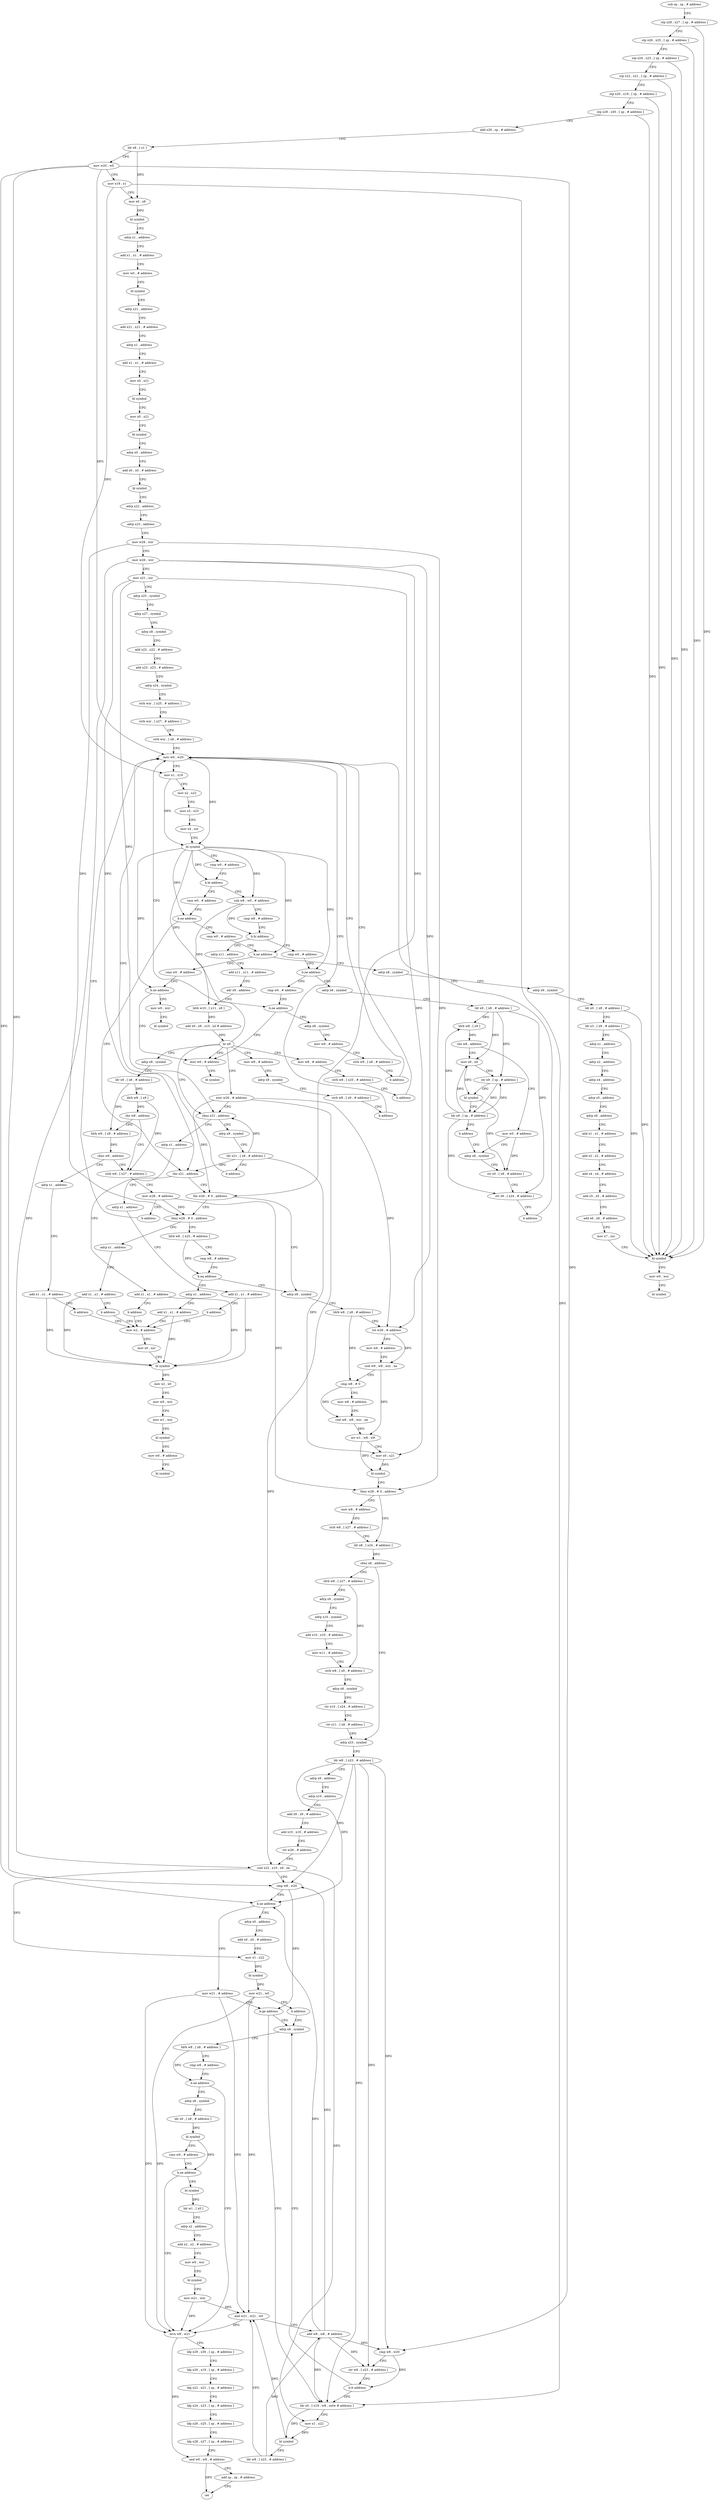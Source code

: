 digraph "func" {
"4201100" [label = "sub sp , sp , # address" ]
"4201104" [label = "stp x28 , x27 , [ sp , # address ]" ]
"4201108" [label = "stp x26 , x25 , [ sp , # address ]" ]
"4201112" [label = "stp x24 , x23 , [ sp , # address ]" ]
"4201116" [label = "stp x22 , x21 , [ sp , # address ]" ]
"4201120" [label = "stp x20 , x19 , [ sp , # address ]" ]
"4201124" [label = "stp x29 , x30 , [ sp , # address ]" ]
"4201128" [label = "add x29 , sp , # address" ]
"4201132" [label = "ldr x8 , [ x1 ]" ]
"4201136" [label = "mov w20 , w0" ]
"4201140" [label = "mov x19 , x1" ]
"4201144" [label = "mov x0 , x8" ]
"4201148" [label = "bl symbol" ]
"4201152" [label = "adrp x1 , address" ]
"4201156" [label = "add x1 , x1 , # address" ]
"4201160" [label = "mov w0 , # address" ]
"4201164" [label = "bl symbol" ]
"4201168" [label = "adrp x21 , address" ]
"4201172" [label = "add x21 , x21 , # address" ]
"4201176" [label = "adrp x1 , address" ]
"4201180" [label = "add x1 , x1 , # address" ]
"4201184" [label = "mov x0 , x21" ]
"4201188" [label = "bl symbol" ]
"4201192" [label = "mov x0 , x21" ]
"4201196" [label = "bl symbol" ]
"4201200" [label = "adrp x0 , address" ]
"4201204" [label = "add x0 , x0 , # address" ]
"4201208" [label = "bl symbol" ]
"4201212" [label = "adrp x22 , address" ]
"4201216" [label = "adrp x23 , address" ]
"4201220" [label = "mov w28 , wzr" ]
"4201224" [label = "mov w26 , wzr" ]
"4201228" [label = "mov x21 , xzr" ]
"4201232" [label = "adrp x25 , symbol" ]
"4201236" [label = "adrp x27 , symbol" ]
"4201240" [label = "adrp x8 , symbol" ]
"4201244" [label = "add x22 , x22 , # address" ]
"4201248" [label = "add x23 , x23 , # address" ]
"4201252" [label = "adrp x24 , symbol" ]
"4201256" [label = "strb wzr , [ x25 , # address ]" ]
"4201260" [label = "strb wzr , [ x27 , # address ]" ]
"4201264" [label = "strb wzr , [ x8 , # address ]" ]
"4201268" [label = "mov w0 , w20" ]
"4201508" [label = "cmn w0 , # address" ]
"4201512" [label = "b.ne address" ]
"4201852" [label = "cmn w0 , # address" ]
"4201516" [label = "cbz x21 , address" ]
"4201300" [label = "sub w8 , w0 , # address" ]
"4201304" [label = "cmp w8 , # address" ]
"4201308" [label = "b.hi address" ]
"4201356" [label = "cmp w0 , # address" ]
"4201312" [label = "adrp x11 , address" ]
"4201856" [label = "b.ne address" ]
"4201932" [label = "cmn w0 , # address" ]
"4201860" [label = "adrp x8 , symbol" ]
"4201972" [label = "adrp x1 , address" ]
"4201520" [label = "tbz w26 , # 0 , address" ]
"4201360" [label = "b.ne address" ]
"4201464" [label = "cmp w0 , # address" ]
"4201364" [label = "adrp x8 , symbol" ]
"4201316" [label = "add x11 , x11 , # address" ]
"4201320" [label = "adr x9 , address" ]
"4201324" [label = "ldrb w10 , [ x11 , x8 ]" ]
"4201328" [label = "add x9 , x9 , x10 , lsl # address" ]
"4201332" [label = "br x9" ]
"4201336" [label = "mov w26 , # address" ]
"4201340" [label = "cbnz x21 , address" ]
"4201400" [label = "mov w8 , # address" ]
"4201416" [label = "adrp x8 , symbol" ]
"4201452" [label = "mov w8 , # address" ]
"4201984" [label = "mov w0 , # address" ]
"4201936" [label = "b.ne address" ]
"4201940" [label = "mov w0 , wzr" ]
"4201864" [label = "adrp x9 , symbol" ]
"4201868" [label = "ldr x0 , [ x8 , # address ]" ]
"4201872" [label = "ldr x3 , [ x9 , # address ]" ]
"4201876" [label = "adrp x1 , address" ]
"4201880" [label = "adrp x2 , address" ]
"4201884" [label = "adrp x4 , address" ]
"4201888" [label = "adrp x5 , address" ]
"4201892" [label = "adrp x6 , address" ]
"4201896" [label = "add x1 , x1 , # address" ]
"4201900" [label = "add x2 , x2 , # address" ]
"4201904" [label = "add x4 , x4 , # address" ]
"4201908" [label = "add x5 , x5 , # address" ]
"4201912" [label = "add x6 , x6 , # address" ]
"4201916" [label = "mov x7 , xzr" ]
"4201920" [label = "bl symbol" ]
"4201924" [label = "mov w0 , wzr" ]
"4201928" [label = "bl symbol" ]
"4201976" [label = "add x1 , x1 , # address" ]
"4201980" [label = "b address" ]
"4202012" [label = "mov w2 , # address" ]
"4201540" [label = "adrp x8 , symbol" ]
"4201524" [label = "tbnz w28 , # 0 , address" ]
"4201468" [label = "b.ne address" ]
"4201472" [label = "adrp x8 , symbol" ]
"4201368" [label = "ldr x9 , [ x8 , # address ]" ]
"4201372" [label = "ldrb w8 , [ x9 ]" ]
"4201376" [label = "cbz w8 , address" ]
"4201488" [label = "mov w0 , # address" ]
"4201380" [label = "mov x0 , x9" ]
"4201272" [label = "mov x1 , x19" ]
"4201276" [label = "mov x2 , x22" ]
"4201280" [label = "mov x3 , x23" ]
"4201284" [label = "mov x4 , xzr" ]
"4201288" [label = "bl symbol" ]
"4201292" [label = "cmp w0 , # address" ]
"4201296" [label = "b.le address" ]
"4201948" [label = "adrp x1 , address" ]
"4201344" [label = "adrp x8 , symbol" ]
"4201404" [label = "adrp x9 , symbol" ]
"4201408" [label = "strb w8 , [ x9 , # address ]" ]
"4201412" [label = "b address" ]
"4201420" [label = "ldr x9 , [ x8 , # address ]" ]
"4201424" [label = "ldrb w8 , [ x9 ]" ]
"4201428" [label = "cbz w8 , address" ]
"4201440" [label = "strb w8 , [ x27 , # address ]" ]
"4201432" [label = "ldrb w9 , [ x9 , # address ]" ]
"4201456" [label = "strb w8 , [ x25 , # address ]" ]
"4201460" [label = "b address" ]
"4201988" [label = "bl symbol" ]
"4201944" [label = "bl symbol" ]
"4202016" [label = "mov x0 , xzr" ]
"4202020" [label = "bl symbol" ]
"4202024" [label = "mov x2 , x0" ]
"4202028" [label = "mov w0 , wzr" ]
"4202032" [label = "mov w1 , wzr" ]
"4202036" [label = "bl symbol" ]
"4202040" [label = "mov w0 , # address" ]
"4202044" [label = "bl symbol" ]
"4201544" [label = "ldrb w8 , [ x8 , # address ]" ]
"4201548" [label = "tst w26 , # address" ]
"4201552" [label = "mov w9 , # address" ]
"4201556" [label = "csel w9 , w9 , wzr , ne" ]
"4201560" [label = "cmp w8 , # 0" ]
"4201564" [label = "mov w8 , # address" ]
"4201568" [label = "csel w8 , w8 , wzr , ne" ]
"4201572" [label = "orr w1 , w8 , w9" ]
"4201576" [label = "mov x0 , x21" ]
"4201580" [label = "bl symbol" ]
"4201584" [label = "tbnz w28 , # 0 , address" ]
"4201596" [label = "ldr x8 , [ x24 , # address ]" ]
"4201588" [label = "mov w8 , # address" ]
"4201992" [label = "adrp x1 , address" ]
"4201528" [label = "ldrb w8 , [ x25 , # address ]" ]
"4201476" [label = "mov w9 , # address" ]
"4201480" [label = "strb w9 , [ x8 , # address ]" ]
"4201484" [label = "b address" ]
"4201492" [label = "adrp x8 , symbol" ]
"4201384" [label = "str x9 , [ sp , # address ]" ]
"4201388" [label = "bl symbol" ]
"4201392" [label = "ldr x9 , [ sp , # address ]" ]
"4201396" [label = "b address" ]
"4201952" [label = "add x1 , x1 , # address" ]
"4201956" [label = "b address" ]
"4201348" [label = "ldr x21 , [ x8 , # address ]" ]
"4201352" [label = "b address" ]
"4201444" [label = "mov w28 , # address" ]
"4201448" [label = "b address" ]
"4201436" [label = "cbnz w9 , address" ]
"4201960" [label = "adrp x1 , address" ]
"4201600" [label = "cbnz x8 , address" ]
"4201640" [label = "adrp x23 , symbol" ]
"4201604" [label = "ldrb w8 , [ x27 , # address ]" ]
"4201592" [label = "strb w8 , [ x27 , # address ]" ]
"4201996" [label = "add x1 , x1 , # address" ]
"4202000" [label = "b address" ]
"4201532" [label = "cmp w8 , # address" ]
"4201536" [label = "b.eq address" ]
"4202004" [label = "adrp x1 , address" ]
"4201496" [label = "str x0 , [ x8 , # address ]" ]
"4201500" [label = "str x9 , [ x24 , # address ]" ]
"4201504" [label = "b address" ]
"4201964" [label = "add x1 , x1 , # address" ]
"4201968" [label = "b address" ]
"4201644" [label = "ldr w8 , [ x23 , # address ]" ]
"4201648" [label = "adrp x9 , address" ]
"4201652" [label = "adrp x10 , address" ]
"4201656" [label = "add x9 , x9 , # address" ]
"4201660" [label = "add x10 , x10 , # address" ]
"4201664" [label = "tst w26 , # address" ]
"4201668" [label = "csel x22 , x10 , x9 , ne" ]
"4201672" [label = "cmp w8 , w20" ]
"4201676" [label = "b.ne address" ]
"4201704" [label = "mov w21 , # address" ]
"4201680" [label = "adrp x0 , address" ]
"4201608" [label = "adrp x9 , symbol" ]
"4201612" [label = "adrp x10 , symbol" ]
"4201616" [label = "add x10 , x10 , # address" ]
"4201620" [label = "mov w11 , # address" ]
"4201624" [label = "strb w8 , [ x9 , # address ]" ]
"4201628" [label = "adrp x8 , symbol" ]
"4201632" [label = "str x10 , [ x24 , # address ]" ]
"4201636" [label = "str x11 , [ x8 , # address ]" ]
"4202008" [label = "add x1 , x1 , # address" ]
"4201708" [label = "b.ge address" ]
"4201748" [label = "adrp x8 , symbol" ]
"4201712" [label = "ldr x0 , [ x19 , w8 , sxtw # address ]" ]
"4201684" [label = "add x0 , x0 , # address" ]
"4201688" [label = "mov x1 , x22" ]
"4201692" [label = "bl symbol" ]
"4201696" [label = "mov w21 , w0" ]
"4201700" [label = "b address" ]
"4201752" [label = "ldrb w8 , [ x8 , # address ]" ]
"4201756" [label = "cmp w8 , # address" ]
"4201760" [label = "b.ne address" ]
"4201812" [label = "mvn w8 , w21" ]
"4201764" [label = "adrp x8 , symbol" ]
"4201716" [label = "mov x1 , x22" ]
"4201720" [label = "bl symbol" ]
"4201724" [label = "ldr w8 , [ x23 , # address ]" ]
"4201728" [label = "and w21 , w21 , w0" ]
"4201732" [label = "add w8 , w8 , # address" ]
"4201736" [label = "cmp w8 , w20" ]
"4201740" [label = "str w8 , [ x23 , # address ]" ]
"4201744" [label = "b.lt address" ]
"4201816" [label = "ldp x29 , x30 , [ sp , # address ]" ]
"4201820" [label = "ldp x20 , x19 , [ sp , # address ]" ]
"4201824" [label = "ldp x22 , x21 , [ sp , # address ]" ]
"4201828" [label = "ldp x24 , x23 , [ sp , # address ]" ]
"4201832" [label = "ldp x26 , x25 , [ sp , # address ]" ]
"4201836" [label = "ldp x28 , x27 , [ sp , # address ]" ]
"4201840" [label = "and w0 , w8 , # address" ]
"4201844" [label = "add sp , sp , # address" ]
"4201848" [label = "ret" ]
"4201768" [label = "ldr x0 , [ x8 , # address ]" ]
"4201772" [label = "bl symbol" ]
"4201776" [label = "cmn w0 , # address" ]
"4201780" [label = "b.ne address" ]
"4201784" [label = "bl symbol" ]
"4201788" [label = "ldr w1 , [ x0 ]" ]
"4201792" [label = "adrp x2 , address" ]
"4201796" [label = "add x2 , x2 , # address" ]
"4201800" [label = "mov w0 , wzr" ]
"4201804" [label = "bl symbol" ]
"4201808" [label = "mov w21 , wzr" ]
"4201100" -> "4201104" [ label = "CFG" ]
"4201104" -> "4201108" [ label = "CFG" ]
"4201104" -> "4201920" [ label = "DFG" ]
"4201108" -> "4201112" [ label = "CFG" ]
"4201108" -> "4201920" [ label = "DFG" ]
"4201112" -> "4201116" [ label = "CFG" ]
"4201112" -> "4201920" [ label = "DFG" ]
"4201116" -> "4201120" [ label = "CFG" ]
"4201116" -> "4201920" [ label = "DFG" ]
"4201120" -> "4201124" [ label = "CFG" ]
"4201120" -> "4201920" [ label = "DFG" ]
"4201124" -> "4201128" [ label = "CFG" ]
"4201124" -> "4201920" [ label = "DFG" ]
"4201128" -> "4201132" [ label = "CFG" ]
"4201132" -> "4201136" [ label = "CFG" ]
"4201132" -> "4201144" [ label = "DFG" ]
"4201136" -> "4201140" [ label = "CFG" ]
"4201136" -> "4201268" [ label = "DFG" ]
"4201136" -> "4201672" [ label = "DFG" ]
"4201136" -> "4201676" [ label = "DFG" ]
"4201136" -> "4201736" [ label = "DFG" ]
"4201140" -> "4201144" [ label = "CFG" ]
"4201140" -> "4201272" [ label = "DFG" ]
"4201140" -> "4201712" [ label = "DFG" ]
"4201144" -> "4201148" [ label = "DFG" ]
"4201148" -> "4201152" [ label = "CFG" ]
"4201152" -> "4201156" [ label = "CFG" ]
"4201156" -> "4201160" [ label = "CFG" ]
"4201160" -> "4201164" [ label = "CFG" ]
"4201164" -> "4201168" [ label = "CFG" ]
"4201168" -> "4201172" [ label = "CFG" ]
"4201172" -> "4201176" [ label = "CFG" ]
"4201176" -> "4201180" [ label = "CFG" ]
"4201180" -> "4201184" [ label = "CFG" ]
"4201184" -> "4201188" [ label = "CFG" ]
"4201188" -> "4201192" [ label = "CFG" ]
"4201192" -> "4201196" [ label = "CFG" ]
"4201196" -> "4201200" [ label = "CFG" ]
"4201200" -> "4201204" [ label = "CFG" ]
"4201204" -> "4201208" [ label = "CFG" ]
"4201208" -> "4201212" [ label = "CFG" ]
"4201212" -> "4201216" [ label = "CFG" ]
"4201216" -> "4201220" [ label = "CFG" ]
"4201220" -> "4201224" [ label = "CFG" ]
"4201220" -> "4201524" [ label = "DFG" ]
"4201220" -> "4201584" [ label = "DFG" ]
"4201224" -> "4201228" [ label = "CFG" ]
"4201224" -> "4201520" [ label = "DFG" ]
"4201224" -> "4201548" [ label = "DFG" ]
"4201224" -> "4201668" [ label = "DFG" ]
"4201228" -> "4201232" [ label = "CFG" ]
"4201228" -> "4201516" [ label = "DFG" ]
"4201228" -> "4201340" [ label = "DFG" ]
"4201228" -> "4201576" [ label = "DFG" ]
"4201232" -> "4201236" [ label = "CFG" ]
"4201236" -> "4201240" [ label = "CFG" ]
"4201240" -> "4201244" [ label = "CFG" ]
"4201244" -> "4201248" [ label = "CFG" ]
"4201248" -> "4201252" [ label = "CFG" ]
"4201252" -> "4201256" [ label = "CFG" ]
"4201256" -> "4201260" [ label = "CFG" ]
"4201260" -> "4201264" [ label = "CFG" ]
"4201264" -> "4201268" [ label = "CFG" ]
"4201268" -> "4201272" [ label = "CFG" ]
"4201268" -> "4201288" [ label = "DFG" ]
"4201508" -> "4201512" [ label = "CFG" ]
"4201512" -> "4201852" [ label = "CFG" ]
"4201512" -> "4201516" [ label = "CFG" ]
"4201852" -> "4201856" [ label = "CFG" ]
"4201516" -> "4201972" [ label = "CFG" ]
"4201516" -> "4201520" [ label = "CFG" ]
"4201300" -> "4201304" [ label = "CFG" ]
"4201300" -> "4201308" [ label = "DFG" ]
"4201300" -> "4201324" [ label = "DFG" ]
"4201304" -> "4201308" [ label = "CFG" ]
"4201308" -> "4201356" [ label = "CFG" ]
"4201308" -> "4201312" [ label = "CFG" ]
"4201356" -> "4201360" [ label = "CFG" ]
"4201312" -> "4201316" [ label = "CFG" ]
"4201856" -> "4201932" [ label = "CFG" ]
"4201856" -> "4201860" [ label = "CFG" ]
"4201932" -> "4201936" [ label = "CFG" ]
"4201860" -> "4201864" [ label = "CFG" ]
"4201972" -> "4201976" [ label = "CFG" ]
"4201520" -> "4201540" [ label = "CFG" ]
"4201520" -> "4201524" [ label = "CFG" ]
"4201360" -> "4201464" [ label = "CFG" ]
"4201360" -> "4201364" [ label = "CFG" ]
"4201464" -> "4201468" [ label = "CFG" ]
"4201364" -> "4201368" [ label = "CFG" ]
"4201316" -> "4201320" [ label = "CFG" ]
"4201320" -> "4201324" [ label = "CFG" ]
"4201324" -> "4201328" [ label = "DFG" ]
"4201328" -> "4201332" [ label = "DFG" ]
"4201332" -> "4201268" [ label = "CFG" ]
"4201332" -> "4201336" [ label = "CFG" ]
"4201332" -> "4201340" [ label = "CFG" ]
"4201332" -> "4201400" [ label = "CFG" ]
"4201332" -> "4201416" [ label = "CFG" ]
"4201332" -> "4201452" [ label = "CFG" ]
"4201332" -> "4201984" [ label = "CFG" ]
"4201336" -> "4201340" [ label = "CFG" ]
"4201336" -> "4201520" [ label = "DFG" ]
"4201336" -> "4201548" [ label = "DFG" ]
"4201336" -> "4201668" [ label = "DFG" ]
"4201340" -> "4201948" [ label = "CFG" ]
"4201340" -> "4201344" [ label = "CFG" ]
"4201400" -> "4201404" [ label = "CFG" ]
"4201416" -> "4201420" [ label = "CFG" ]
"4201452" -> "4201456" [ label = "CFG" ]
"4201984" -> "4201988" [ label = "CFG" ]
"4201936" -> "4201984" [ label = "CFG" ]
"4201936" -> "4201940" [ label = "CFG" ]
"4201940" -> "4201944" [ label = "CFG" ]
"4201864" -> "4201868" [ label = "CFG" ]
"4201868" -> "4201872" [ label = "CFG" ]
"4201868" -> "4201920" [ label = "DFG" ]
"4201872" -> "4201876" [ label = "CFG" ]
"4201872" -> "4201920" [ label = "DFG" ]
"4201876" -> "4201880" [ label = "CFG" ]
"4201880" -> "4201884" [ label = "CFG" ]
"4201884" -> "4201888" [ label = "CFG" ]
"4201888" -> "4201892" [ label = "CFG" ]
"4201892" -> "4201896" [ label = "CFG" ]
"4201896" -> "4201900" [ label = "CFG" ]
"4201900" -> "4201904" [ label = "CFG" ]
"4201904" -> "4201908" [ label = "CFG" ]
"4201908" -> "4201912" [ label = "CFG" ]
"4201912" -> "4201916" [ label = "CFG" ]
"4201916" -> "4201920" [ label = "CFG" ]
"4201920" -> "4201924" [ label = "CFG" ]
"4201924" -> "4201928" [ label = "CFG" ]
"4201976" -> "4201980" [ label = "CFG" ]
"4201976" -> "4202020" [ label = "DFG" ]
"4201980" -> "4202012" [ label = "CFG" ]
"4202012" -> "4202016" [ label = "CFG" ]
"4201540" -> "4201544" [ label = "CFG" ]
"4201524" -> "4201992" [ label = "CFG" ]
"4201524" -> "4201528" [ label = "CFG" ]
"4201468" -> "4201984" [ label = "CFG" ]
"4201468" -> "4201472" [ label = "CFG" ]
"4201472" -> "4201476" [ label = "CFG" ]
"4201368" -> "4201372" [ label = "DFG" ]
"4201368" -> "4201380" [ label = "DFG" ]
"4201368" -> "4201384" [ label = "DFG" ]
"4201368" -> "4201500" [ label = "DFG" ]
"4201372" -> "4201376" [ label = "DFG" ]
"4201376" -> "4201488" [ label = "CFG" ]
"4201376" -> "4201380" [ label = "CFG" ]
"4201488" -> "4201492" [ label = "CFG" ]
"4201488" -> "4201496" [ label = "DFG" ]
"4201380" -> "4201384" [ label = "CFG" ]
"4201380" -> "4201388" [ label = "DFG" ]
"4201272" -> "4201276" [ label = "CFG" ]
"4201272" -> "4201288" [ label = "DFG" ]
"4201276" -> "4201280" [ label = "CFG" ]
"4201280" -> "4201284" [ label = "CFG" ]
"4201284" -> "4201288" [ label = "CFG" ]
"4201288" -> "4201292" [ label = "CFG" ]
"4201288" -> "4201296" [ label = "DFG" ]
"4201288" -> "4201512" [ label = "DFG" ]
"4201288" -> "4201300" [ label = "DFG" ]
"4201288" -> "4201856" [ label = "DFG" ]
"4201288" -> "4201360" [ label = "DFG" ]
"4201288" -> "4201936" [ label = "DFG" ]
"4201288" -> "4201468" [ label = "DFG" ]
"4201292" -> "4201296" [ label = "CFG" ]
"4201296" -> "4201508" [ label = "CFG" ]
"4201296" -> "4201300" [ label = "CFG" ]
"4201948" -> "4201952" [ label = "CFG" ]
"4201344" -> "4201348" [ label = "CFG" ]
"4201404" -> "4201408" [ label = "CFG" ]
"4201408" -> "4201412" [ label = "CFG" ]
"4201412" -> "4201268" [ label = "CFG" ]
"4201420" -> "4201424" [ label = "DFG" ]
"4201420" -> "4201432" [ label = "DFG" ]
"4201424" -> "4201428" [ label = "DFG" ]
"4201424" -> "4201440" [ label = "DFG" ]
"4201428" -> "4201440" [ label = "CFG" ]
"4201428" -> "4201432" [ label = "CFG" ]
"4201440" -> "4201444" [ label = "CFG" ]
"4201432" -> "4201436" [ label = "DFG" ]
"4201456" -> "4201460" [ label = "CFG" ]
"4201460" -> "4201268" [ label = "CFG" ]
"4202016" -> "4202020" [ label = "CFG" ]
"4202020" -> "4202024" [ label = "DFG" ]
"4202024" -> "4202028" [ label = "CFG" ]
"4202028" -> "4202032" [ label = "CFG" ]
"4202032" -> "4202036" [ label = "CFG" ]
"4202036" -> "4202040" [ label = "CFG" ]
"4202040" -> "4202044" [ label = "CFG" ]
"4201544" -> "4201548" [ label = "CFG" ]
"4201544" -> "4201560" [ label = "DFG" ]
"4201548" -> "4201552" [ label = "CFG" ]
"4201548" -> "4201556" [ label = "DFG" ]
"4201552" -> "4201556" [ label = "CFG" ]
"4201556" -> "4201560" [ label = "CFG" ]
"4201556" -> "4201572" [ label = "DFG" ]
"4201560" -> "4201564" [ label = "CFG" ]
"4201560" -> "4201568" [ label = "DFG" ]
"4201564" -> "4201568" [ label = "CFG" ]
"4201568" -> "4201572" [ label = "DFG" ]
"4201572" -> "4201576" [ label = "CFG" ]
"4201572" -> "4201580" [ label = "DFG" ]
"4201576" -> "4201580" [ label = "DFG" ]
"4201580" -> "4201584" [ label = "CFG" ]
"4201584" -> "4201596" [ label = "CFG" ]
"4201584" -> "4201588" [ label = "CFG" ]
"4201596" -> "4201600" [ label = "DFG" ]
"4201588" -> "4201592" [ label = "CFG" ]
"4201992" -> "4201996" [ label = "CFG" ]
"4201528" -> "4201532" [ label = "CFG" ]
"4201528" -> "4201536" [ label = "DFG" ]
"4201476" -> "4201480" [ label = "CFG" ]
"4201480" -> "4201484" [ label = "CFG" ]
"4201484" -> "4201268" [ label = "CFG" ]
"4201492" -> "4201496" [ label = "CFG" ]
"4201384" -> "4201388" [ label = "CFG" ]
"4201384" -> "4201392" [ label = "DFG" ]
"4201388" -> "4201392" [ label = "CFG" ]
"4201388" -> "4201496" [ label = "DFG" ]
"4201392" -> "4201396" [ label = "CFG" ]
"4201392" -> "4201372" [ label = "DFG" ]
"4201392" -> "4201380" [ label = "DFG" ]
"4201392" -> "4201384" [ label = "DFG" ]
"4201392" -> "4201500" [ label = "DFG" ]
"4201396" -> "4201492" [ label = "CFG" ]
"4201952" -> "4201956" [ label = "CFG" ]
"4201952" -> "4202020" [ label = "DFG" ]
"4201956" -> "4202012" [ label = "CFG" ]
"4201348" -> "4201352" [ label = "CFG" ]
"4201348" -> "4201516" [ label = "DFG" ]
"4201348" -> "4201340" [ label = "DFG" ]
"4201348" -> "4201576" [ label = "DFG" ]
"4201352" -> "4201268" [ label = "CFG" ]
"4201444" -> "4201448" [ label = "CFG" ]
"4201444" -> "4201524" [ label = "DFG" ]
"4201444" -> "4201584" [ label = "DFG" ]
"4201448" -> "4201268" [ label = "CFG" ]
"4201436" -> "4201960" [ label = "CFG" ]
"4201436" -> "4201440" [ label = "CFG" ]
"4201960" -> "4201964" [ label = "CFG" ]
"4201600" -> "4201640" [ label = "CFG" ]
"4201600" -> "4201604" [ label = "CFG" ]
"4201640" -> "4201644" [ label = "CFG" ]
"4201604" -> "4201608" [ label = "CFG" ]
"4201604" -> "4201624" [ label = "DFG" ]
"4201592" -> "4201596" [ label = "CFG" ]
"4201996" -> "4202000" [ label = "CFG" ]
"4201996" -> "4202020" [ label = "DFG" ]
"4202000" -> "4202012" [ label = "CFG" ]
"4201532" -> "4201536" [ label = "CFG" ]
"4201536" -> "4202004" [ label = "CFG" ]
"4201536" -> "4201540" [ label = "CFG" ]
"4202004" -> "4202008" [ label = "CFG" ]
"4201496" -> "4201500" [ label = "CFG" ]
"4201500" -> "4201504" [ label = "CFG" ]
"4201504" -> "4201268" [ label = "CFG" ]
"4201964" -> "4201968" [ label = "CFG" ]
"4201964" -> "4202020" [ label = "DFG" ]
"4201968" -> "4202012" [ label = "CFG" ]
"4201644" -> "4201648" [ label = "CFG" ]
"4201644" -> "4201672" [ label = "DFG" ]
"4201644" -> "4201676" [ label = "DFG" ]
"4201644" -> "4201712" [ label = "DFG" ]
"4201644" -> "4201736" [ label = "DFG" ]
"4201644" -> "4201740" [ label = "DFG" ]
"4201648" -> "4201652" [ label = "CFG" ]
"4201652" -> "4201656" [ label = "CFG" ]
"4201656" -> "4201660" [ label = "CFG" ]
"4201660" -> "4201664" [ label = "CFG" ]
"4201664" -> "4201668" [ label = "CFG" ]
"4201668" -> "4201672" [ label = "CFG" ]
"4201668" -> "4201688" [ label = "DFG" ]
"4201668" -> "4201716" [ label = "DFG" ]
"4201672" -> "4201676" [ label = "CFG" ]
"4201672" -> "4201708" [ label = "DFG" ]
"4201676" -> "4201704" [ label = "CFG" ]
"4201676" -> "4201680" [ label = "CFG" ]
"4201704" -> "4201708" [ label = "CFG" ]
"4201704" -> "4201728" [ label = "DFG" ]
"4201704" -> "4201812" [ label = "DFG" ]
"4201680" -> "4201684" [ label = "CFG" ]
"4201608" -> "4201612" [ label = "CFG" ]
"4201612" -> "4201616" [ label = "CFG" ]
"4201616" -> "4201620" [ label = "CFG" ]
"4201620" -> "4201624" [ label = "CFG" ]
"4201624" -> "4201628" [ label = "CFG" ]
"4201628" -> "4201632" [ label = "CFG" ]
"4201632" -> "4201636" [ label = "CFG" ]
"4201636" -> "4201640" [ label = "CFG" ]
"4202008" -> "4202012" [ label = "CFG" ]
"4202008" -> "4202020" [ label = "DFG" ]
"4201708" -> "4201748" [ label = "CFG" ]
"4201708" -> "4201712" [ label = "CFG" ]
"4201748" -> "4201752" [ label = "CFG" ]
"4201712" -> "4201716" [ label = "CFG" ]
"4201712" -> "4201720" [ label = "DFG" ]
"4201684" -> "4201688" [ label = "CFG" ]
"4201688" -> "4201692" [ label = "DFG" ]
"4201692" -> "4201696" [ label = "DFG" ]
"4201696" -> "4201700" [ label = "CFG" ]
"4201696" -> "4201728" [ label = "DFG" ]
"4201696" -> "4201812" [ label = "DFG" ]
"4201700" -> "4201748" [ label = "CFG" ]
"4201752" -> "4201756" [ label = "CFG" ]
"4201752" -> "4201760" [ label = "DFG" ]
"4201756" -> "4201760" [ label = "CFG" ]
"4201760" -> "4201812" [ label = "CFG" ]
"4201760" -> "4201764" [ label = "CFG" ]
"4201812" -> "4201816" [ label = "CFG" ]
"4201812" -> "4201840" [ label = "DFG" ]
"4201764" -> "4201768" [ label = "CFG" ]
"4201716" -> "4201720" [ label = "DFG" ]
"4201720" -> "4201724" [ label = "CFG" ]
"4201720" -> "4201728" [ label = "DFG" ]
"4201724" -> "4201728" [ label = "CFG" ]
"4201724" -> "4201732" [ label = "DFG" ]
"4201728" -> "4201732" [ label = "CFG" ]
"4201728" -> "4201812" [ label = "DFG" ]
"4201732" -> "4201736" [ label = "DFG" ]
"4201732" -> "4201712" [ label = "DFG" ]
"4201732" -> "4201672" [ label = "DFG" ]
"4201732" -> "4201676" [ label = "DFG" ]
"4201732" -> "4201740" [ label = "DFG" ]
"4201736" -> "4201740" [ label = "CFG" ]
"4201736" -> "4201744" [ label = "DFG" ]
"4201740" -> "4201744" [ label = "CFG" ]
"4201744" -> "4201712" [ label = "CFG" ]
"4201744" -> "4201748" [ label = "CFG" ]
"4201816" -> "4201820" [ label = "CFG" ]
"4201820" -> "4201824" [ label = "CFG" ]
"4201824" -> "4201828" [ label = "CFG" ]
"4201828" -> "4201832" [ label = "CFG" ]
"4201832" -> "4201836" [ label = "CFG" ]
"4201836" -> "4201840" [ label = "CFG" ]
"4201840" -> "4201844" [ label = "CFG" ]
"4201840" -> "4201848" [ label = "DFG" ]
"4201844" -> "4201848" [ label = "CFG" ]
"4201768" -> "4201772" [ label = "DFG" ]
"4201772" -> "4201776" [ label = "CFG" ]
"4201772" -> "4201780" [ label = "DFG" ]
"4201776" -> "4201780" [ label = "CFG" ]
"4201780" -> "4201812" [ label = "CFG" ]
"4201780" -> "4201784" [ label = "CFG" ]
"4201784" -> "4201788" [ label = "DFG" ]
"4201788" -> "4201792" [ label = "CFG" ]
"4201792" -> "4201796" [ label = "CFG" ]
"4201796" -> "4201800" [ label = "CFG" ]
"4201800" -> "4201804" [ label = "CFG" ]
"4201804" -> "4201808" [ label = "CFG" ]
"4201808" -> "4201812" [ label = "DFG" ]
"4201808" -> "4201728" [ label = "DFG" ]
}
